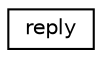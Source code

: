 digraph G
{
  edge [fontname="Helvetica",fontsize="10",labelfontname="Helvetica",labelfontsize="10"];
  node [fontname="Helvetica",fontsize="10",shape=record];
  rankdir="LR";
  Node1 [label="reply",height=0.2,width=0.4,color="black", fillcolor="white", style="filled",URL="$structreply.html"];
}
